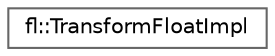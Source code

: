digraph "Graphical Class Hierarchy"
{
 // INTERACTIVE_SVG=YES
 // LATEX_PDF_SIZE
  bgcolor="transparent";
  edge [fontname=Helvetica,fontsize=10,labelfontname=Helvetica,labelfontsize=10];
  node [fontname=Helvetica,fontsize=10,shape=box,height=0.2,width=0.4];
  rankdir="LR";
  Node0 [id="Node000000",label="fl::TransformFloatImpl",height=0.2,width=0.4,color="grey40", fillcolor="white", style="filled",URL="$d5/db7/classfl_1_1_transform_float_impl.html",tooltip=" "];
}

